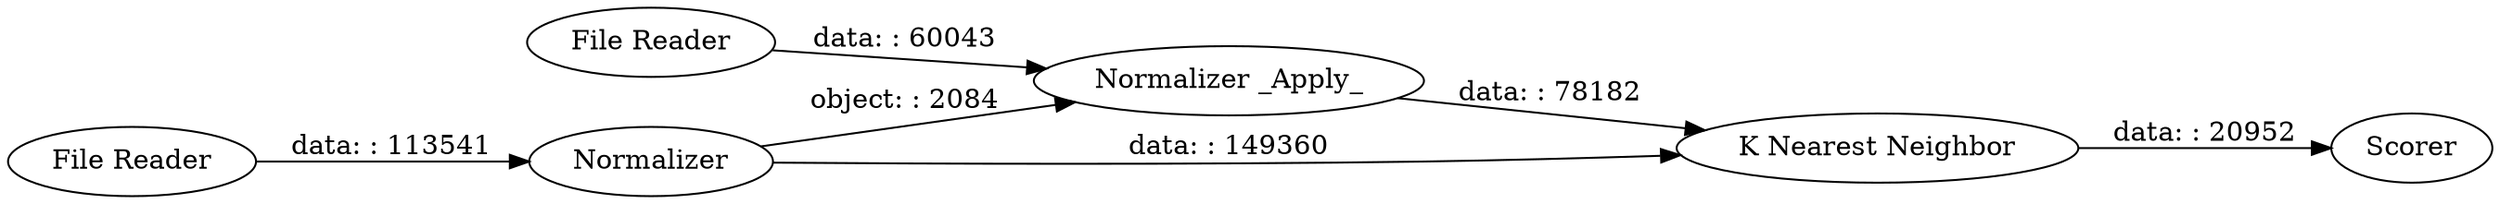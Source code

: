digraph {
	"285408125852878653_31" [label="K Nearest Neighbor"]
	"285408125852878653_24" [label="File Reader"]
	"285408125852878653_29" [label=Scorer]
	"285408125852878653_30" [label="File Reader"]
	"285408125852878653_32" [label=Normalizer]
	"285408125852878653_33" [label="Normalizer _Apply_"]
	"285408125852878653_30" -> "285408125852878653_33" [label="data: : 60043"]
	"285408125852878653_33" -> "285408125852878653_31" [label="data: : 78182"]
	"285408125852878653_32" -> "285408125852878653_33" [label="object: : 2084"]
	"285408125852878653_32" -> "285408125852878653_31" [label="data: : 149360"]
	"285408125852878653_24" -> "285408125852878653_32" [label="data: : 113541"]
	"285408125852878653_31" -> "285408125852878653_29" [label="data: : 20952"]
	rankdir=LR
}
